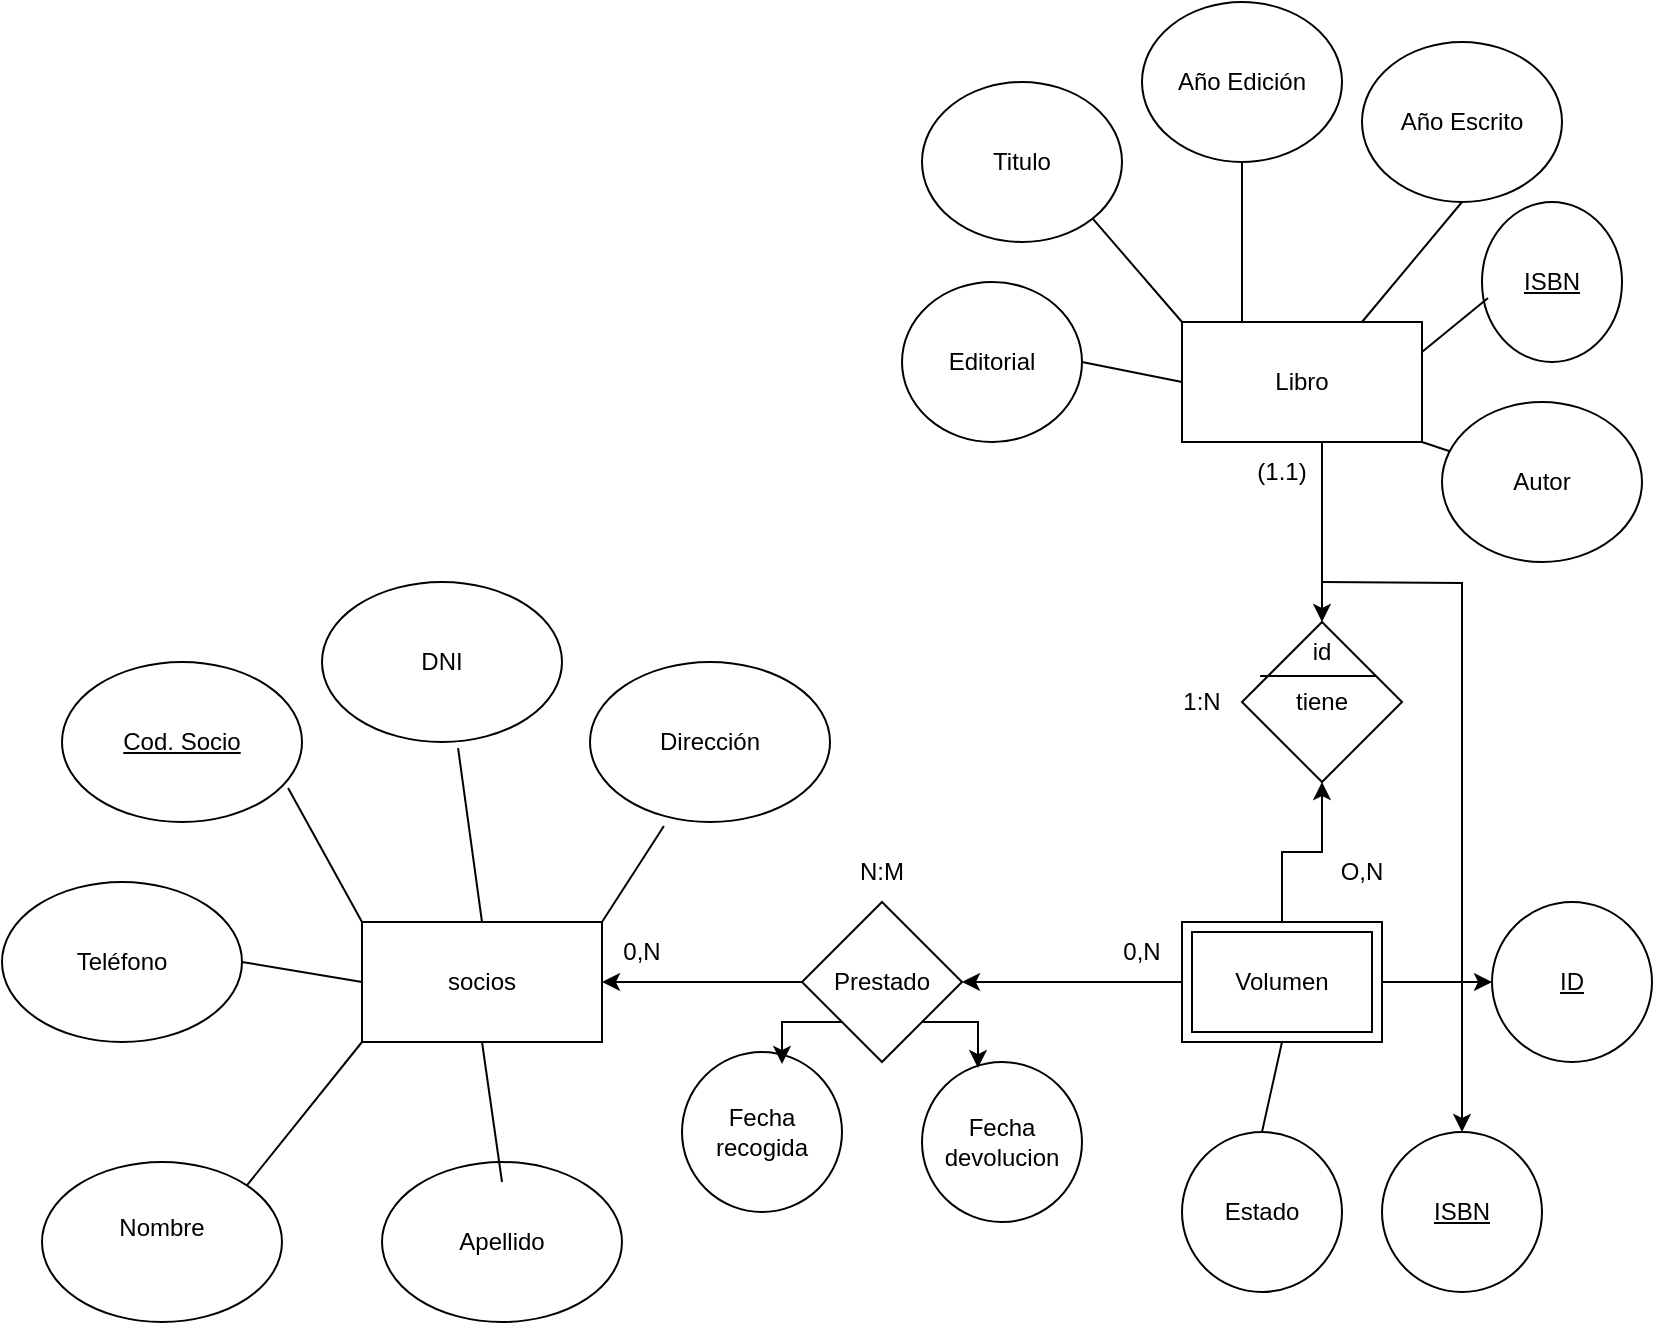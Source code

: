 <mxfile version="28.2.7">
  <diagram name="Página-1" id="O5beDDzp4m1SNn2A3FI_">
    <mxGraphModel dx="1051" dy="615" grid="1" gridSize="10" guides="1" tooltips="1" connect="1" arrows="1" fold="1" page="1" pageScale="1" pageWidth="827" pageHeight="1169" math="0" shadow="0">
      <root>
        <mxCell id="0" />
        <mxCell id="1" parent="0" />
        <mxCell id="U1PU8HSO9dPd2CjFxeWQ-1" value="socios" style="rounded=0;whiteSpace=wrap;html=1;" parent="1" vertex="1">
          <mxGeometry x="180" y="480" width="120" height="60" as="geometry" />
        </mxCell>
        <mxCell id="eFo3TpLwfxAWtfXOJmTm-19" style="edgeStyle=orthogonalEdgeStyle;rounded=0;orthogonalLoop=1;jettySize=auto;html=1;exitX=0.5;exitY=1;exitDx=0;exitDy=0;entryX=0.5;entryY=0;entryDx=0;entryDy=0;" edge="1" parent="1" source="U1PU8HSO9dPd2CjFxeWQ-2" target="U1PU8HSO9dPd2CjFxeWQ-18">
          <mxGeometry relative="1" as="geometry">
            <Array as="points">
              <mxPoint x="660" y="240" />
            </Array>
          </mxGeometry>
        </mxCell>
        <mxCell id="U1PU8HSO9dPd2CjFxeWQ-2" value="Libro" style="rounded=0;whiteSpace=wrap;html=1;" parent="1" vertex="1">
          <mxGeometry x="590" y="180" width="120" height="60" as="geometry" />
        </mxCell>
        <mxCell id="U1PU8HSO9dPd2CjFxeWQ-4" value="&lt;u&gt;Cod. Socio&lt;/u&gt;" style="ellipse;whiteSpace=wrap;html=1;" parent="1" vertex="1">
          <mxGeometry x="30" y="350" width="120" height="80" as="geometry" />
        </mxCell>
        <mxCell id="U1PU8HSO9dPd2CjFxeWQ-5" value="DNI" style="ellipse;whiteSpace=wrap;html=1;" parent="1" vertex="1">
          <mxGeometry x="160" y="310" width="120" height="80" as="geometry" />
        </mxCell>
        <mxCell id="U1PU8HSO9dPd2CjFxeWQ-6" value="Dirección" style="ellipse;whiteSpace=wrap;html=1;" parent="1" vertex="1">
          <mxGeometry x="294" y="350" width="120" height="80" as="geometry" />
        </mxCell>
        <mxCell id="U1PU8HSO9dPd2CjFxeWQ-7" value="Teléfono" style="ellipse;whiteSpace=wrap;html=1;" parent="1" vertex="1">
          <mxGeometry y="460" width="120" height="80" as="geometry" />
        </mxCell>
        <mxCell id="U1PU8HSO9dPd2CjFxeWQ-8" value="&lt;div&gt;Nombre&lt;/div&gt;&lt;div&gt;&lt;br&gt;&lt;/div&gt;" style="ellipse;whiteSpace=wrap;html=1;" parent="1" vertex="1">
          <mxGeometry x="20" y="600" width="120" height="80" as="geometry" />
        </mxCell>
        <mxCell id="U1PU8HSO9dPd2CjFxeWQ-9" value="Titulo" style="ellipse;whiteSpace=wrap;html=1;" parent="1" vertex="1">
          <mxGeometry x="460" y="60" width="100" height="80" as="geometry" />
        </mxCell>
        <mxCell id="U1PU8HSO9dPd2CjFxeWQ-10" value="Editorial" style="ellipse;whiteSpace=wrap;html=1;" parent="1" vertex="1">
          <mxGeometry x="450" y="160" width="90" height="80" as="geometry" />
        </mxCell>
        <mxCell id="U1PU8HSO9dPd2CjFxeWQ-11" value="Año Escrito" style="ellipse;whiteSpace=wrap;html=1;" parent="1" vertex="1">
          <mxGeometry x="680" y="40" width="100" height="80" as="geometry" />
        </mxCell>
        <mxCell id="U1PU8HSO9dPd2CjFxeWQ-12" value="Año Edición" style="ellipse;whiteSpace=wrap;html=1;" parent="1" vertex="1">
          <mxGeometry x="570" y="20" width="100" height="80" as="geometry" />
        </mxCell>
        <mxCell id="U1PU8HSO9dPd2CjFxeWQ-13" value="Autor" style="ellipse;whiteSpace=wrap;html=1;" parent="1" vertex="1">
          <mxGeometry x="720" y="220" width="100" height="80" as="geometry" />
        </mxCell>
        <mxCell id="U1PU8HSO9dPd2CjFxeWQ-14" value="&lt;u&gt;ISBN&lt;/u&gt;" style="ellipse;whiteSpace=wrap;html=1;" parent="1" vertex="1">
          <mxGeometry x="740" y="120" width="70" height="80" as="geometry" />
        </mxCell>
        <mxCell id="U1PU8HSO9dPd2CjFxeWQ-15" value="&lt;u&gt;ID&lt;/u&gt;" style="ellipse;whiteSpace=wrap;html=1;" parent="1" vertex="1">
          <mxGeometry x="745" y="470" width="80" height="80" as="geometry" />
        </mxCell>
        <mxCell id="U1PU8HSO9dPd2CjFxeWQ-16" value="Estado" style="ellipse;whiteSpace=wrap;html=1;" parent="1" vertex="1">
          <mxGeometry x="590" y="585" width="80" height="80" as="geometry" />
        </mxCell>
        <mxCell id="eFo3TpLwfxAWtfXOJmTm-23" style="edgeStyle=orthogonalEdgeStyle;rounded=0;orthogonalLoop=1;jettySize=auto;html=1;exitX=0;exitY=0.5;exitDx=0;exitDy=0;entryX=1;entryY=0.5;entryDx=0;entryDy=0;" edge="1" parent="1" source="U1PU8HSO9dPd2CjFxeWQ-17" target="U1PU8HSO9dPd2CjFxeWQ-1">
          <mxGeometry relative="1" as="geometry" />
        </mxCell>
        <mxCell id="U1PU8HSO9dPd2CjFxeWQ-17" value="Prestado" style="rhombus;whiteSpace=wrap;html=1;" parent="1" vertex="1">
          <mxGeometry x="400" y="470" width="80" height="80" as="geometry" />
        </mxCell>
        <mxCell id="eFo3TpLwfxAWtfXOJmTm-47" style="edgeStyle=orthogonalEdgeStyle;rounded=0;orthogonalLoop=1;jettySize=auto;html=1;entryX=0.5;entryY=0;entryDx=0;entryDy=0;" edge="1" parent="1" target="eFo3TpLwfxAWtfXOJmTm-41">
          <mxGeometry relative="1" as="geometry">
            <mxPoint x="730" y="610" as="targetPoint" />
            <mxPoint x="660" y="310" as="sourcePoint" />
          </mxGeometry>
        </mxCell>
        <mxCell id="U1PU8HSO9dPd2CjFxeWQ-18" value="tiene" style="rhombus;whiteSpace=wrap;html=1;" parent="1" vertex="1">
          <mxGeometry x="620" y="330" width="80" height="80" as="geometry" />
        </mxCell>
        <mxCell id="eFo3TpLwfxAWtfXOJmTm-21" style="edgeStyle=orthogonalEdgeStyle;rounded=0;orthogonalLoop=1;jettySize=auto;html=1;exitX=0.5;exitY=0;exitDx=0;exitDy=0;entryX=0.5;entryY=1;entryDx=0;entryDy=0;" edge="1" parent="1" source="eFo3TpLwfxAWtfXOJmTm-8" target="U1PU8HSO9dPd2CjFxeWQ-18">
          <mxGeometry relative="1" as="geometry">
            <mxPoint x="660" y="410" as="targetPoint" />
          </mxGeometry>
        </mxCell>
        <mxCell id="eFo3TpLwfxAWtfXOJmTm-22" style="edgeStyle=orthogonalEdgeStyle;rounded=0;orthogonalLoop=1;jettySize=auto;html=1;exitX=0;exitY=0.5;exitDx=0;exitDy=0;entryX=1;entryY=0.5;entryDx=0;entryDy=0;" edge="1" parent="1" source="eFo3TpLwfxAWtfXOJmTm-8" target="U1PU8HSO9dPd2CjFxeWQ-17">
          <mxGeometry relative="1" as="geometry" />
        </mxCell>
        <mxCell id="eFo3TpLwfxAWtfXOJmTm-48" style="edgeStyle=orthogonalEdgeStyle;rounded=0;orthogonalLoop=1;jettySize=auto;html=1;exitX=1;exitY=0.5;exitDx=0;exitDy=0;entryX=0;entryY=0.5;entryDx=0;entryDy=0;" edge="1" parent="1" source="eFo3TpLwfxAWtfXOJmTm-8" target="U1PU8HSO9dPd2CjFxeWQ-15">
          <mxGeometry relative="1" as="geometry" />
        </mxCell>
        <mxCell id="eFo3TpLwfxAWtfXOJmTm-8" value="Volumen" style="shape=ext;margin=3;double=1;whiteSpace=wrap;html=1;align=center;" vertex="1" parent="1">
          <mxGeometry x="590" y="480" width="100" height="60" as="geometry" />
        </mxCell>
        <mxCell id="eFo3TpLwfxAWtfXOJmTm-14" value="id" style="text;html=1;whiteSpace=wrap;strokeColor=none;fillColor=none;align=center;verticalAlign=middle;rounded=0;" vertex="1" parent="1">
          <mxGeometry x="630" y="330" width="60" height="30" as="geometry" />
        </mxCell>
        <mxCell id="eFo3TpLwfxAWtfXOJmTm-16" value="" style="endArrow=none;html=1;rounded=0;entryX=0.838;entryY=0.338;entryDx=0;entryDy=0;entryPerimeter=0;exitX=0.113;exitY=0.338;exitDx=0;exitDy=0;exitPerimeter=0;" edge="1" parent="1" source="U1PU8HSO9dPd2CjFxeWQ-18" target="U1PU8HSO9dPd2CjFxeWQ-18">
          <mxGeometry relative="1" as="geometry">
            <mxPoint x="390" y="510" as="sourcePoint" />
            <mxPoint x="490" y="480" as="targetPoint" />
            <Array as="points">
              <mxPoint x="629" y="357" />
            </Array>
          </mxGeometry>
        </mxCell>
        <mxCell id="eFo3TpLwfxAWtfXOJmTm-24" value="" style="endArrow=none;html=1;rounded=0;entryX=1;entryY=0;entryDx=0;entryDy=0;exitX=0.308;exitY=1.025;exitDx=0;exitDy=0;exitPerimeter=0;" edge="1" parent="1" source="U1PU8HSO9dPd2CjFxeWQ-6" target="U1PU8HSO9dPd2CjFxeWQ-1">
          <mxGeometry width="50" height="50" relative="1" as="geometry">
            <mxPoint x="390" y="500" as="sourcePoint" />
            <mxPoint x="440" y="450" as="targetPoint" />
          </mxGeometry>
        </mxCell>
        <mxCell id="eFo3TpLwfxAWtfXOJmTm-25" value="" style="endArrow=none;html=1;rounded=0;entryX=0.5;entryY=0;entryDx=0;entryDy=0;exitX=0.567;exitY=1.038;exitDx=0;exitDy=0;exitPerimeter=0;" edge="1" parent="1" source="U1PU8HSO9dPd2CjFxeWQ-5" target="U1PU8HSO9dPd2CjFxeWQ-1">
          <mxGeometry width="50" height="50" relative="1" as="geometry">
            <mxPoint x="390" y="500" as="sourcePoint" />
            <mxPoint x="440" y="450" as="targetPoint" />
          </mxGeometry>
        </mxCell>
        <mxCell id="eFo3TpLwfxAWtfXOJmTm-26" value="" style="endArrow=none;html=1;rounded=0;entryX=0;entryY=0;entryDx=0;entryDy=0;exitX=0.942;exitY=0.788;exitDx=0;exitDy=0;exitPerimeter=0;" edge="1" parent="1" source="U1PU8HSO9dPd2CjFxeWQ-4" target="U1PU8HSO9dPd2CjFxeWQ-1">
          <mxGeometry width="50" height="50" relative="1" as="geometry">
            <mxPoint x="390" y="500" as="sourcePoint" />
            <mxPoint x="440" y="450" as="targetPoint" />
          </mxGeometry>
        </mxCell>
        <mxCell id="eFo3TpLwfxAWtfXOJmTm-27" value="" style="endArrow=none;html=1;rounded=0;exitX=1;exitY=0.5;exitDx=0;exitDy=0;entryX=0;entryY=0.5;entryDx=0;entryDy=0;" edge="1" parent="1" source="U1PU8HSO9dPd2CjFxeWQ-7" target="U1PU8HSO9dPd2CjFxeWQ-1">
          <mxGeometry width="50" height="50" relative="1" as="geometry">
            <mxPoint x="390" y="500" as="sourcePoint" />
            <mxPoint x="440" y="450" as="targetPoint" />
          </mxGeometry>
        </mxCell>
        <mxCell id="eFo3TpLwfxAWtfXOJmTm-28" value="" style="endArrow=none;html=1;rounded=0;entryX=0;entryY=1;entryDx=0;entryDy=0;exitX=1;exitY=0;exitDx=0;exitDy=0;" edge="1" parent="1" source="U1PU8HSO9dPd2CjFxeWQ-8" target="U1PU8HSO9dPd2CjFxeWQ-1">
          <mxGeometry width="50" height="50" relative="1" as="geometry">
            <mxPoint x="390" y="500" as="sourcePoint" />
            <mxPoint x="440" y="450" as="targetPoint" />
          </mxGeometry>
        </mxCell>
        <mxCell id="eFo3TpLwfxAWtfXOJmTm-29" value="" style="endArrow=none;html=1;rounded=0;entryX=0.043;entryY=0.6;entryDx=0;entryDy=0;entryPerimeter=0;exitX=1;exitY=0.25;exitDx=0;exitDy=0;" edge="1" parent="1" source="U1PU8HSO9dPd2CjFxeWQ-2" target="U1PU8HSO9dPd2CjFxeWQ-14">
          <mxGeometry width="50" height="50" relative="1" as="geometry">
            <mxPoint x="390" y="260" as="sourcePoint" />
            <mxPoint x="440" y="210" as="targetPoint" />
          </mxGeometry>
        </mxCell>
        <mxCell id="eFo3TpLwfxAWtfXOJmTm-30" value="" style="endArrow=none;html=1;rounded=0;entryX=1;entryY=1;entryDx=0;entryDy=0;" edge="1" parent="1" source="U1PU8HSO9dPd2CjFxeWQ-13" target="U1PU8HSO9dPd2CjFxeWQ-2">
          <mxGeometry width="50" height="50" relative="1" as="geometry">
            <mxPoint x="390" y="260" as="sourcePoint" />
            <mxPoint x="440" y="210" as="targetPoint" />
          </mxGeometry>
        </mxCell>
        <mxCell id="eFo3TpLwfxAWtfXOJmTm-31" value="" style="endArrow=none;html=1;rounded=0;entryX=0.75;entryY=0;entryDx=0;entryDy=0;exitX=0.5;exitY=1;exitDx=0;exitDy=0;" edge="1" parent="1" source="U1PU8HSO9dPd2CjFxeWQ-11" target="U1PU8HSO9dPd2CjFxeWQ-2">
          <mxGeometry width="50" height="50" relative="1" as="geometry">
            <mxPoint x="390" y="260" as="sourcePoint" />
            <mxPoint x="440" y="210" as="targetPoint" />
          </mxGeometry>
        </mxCell>
        <mxCell id="eFo3TpLwfxAWtfXOJmTm-32" value="" style="endArrow=none;html=1;rounded=0;entryX=0.25;entryY=0;entryDx=0;entryDy=0;exitX=0.5;exitY=1;exitDx=0;exitDy=0;" edge="1" parent="1" source="U1PU8HSO9dPd2CjFxeWQ-12" target="U1PU8HSO9dPd2CjFxeWQ-2">
          <mxGeometry width="50" height="50" relative="1" as="geometry">
            <mxPoint x="390" y="260" as="sourcePoint" />
            <mxPoint x="440" y="210" as="targetPoint" />
          </mxGeometry>
        </mxCell>
        <mxCell id="eFo3TpLwfxAWtfXOJmTm-33" value="" style="endArrow=none;html=1;rounded=0;entryX=0;entryY=0;entryDx=0;entryDy=0;exitX=1;exitY=1;exitDx=0;exitDy=0;" edge="1" parent="1" source="U1PU8HSO9dPd2CjFxeWQ-9" target="U1PU8HSO9dPd2CjFxeWQ-2">
          <mxGeometry width="50" height="50" relative="1" as="geometry">
            <mxPoint x="390" y="260" as="sourcePoint" />
            <mxPoint x="440" y="210" as="targetPoint" />
          </mxGeometry>
        </mxCell>
        <mxCell id="eFo3TpLwfxAWtfXOJmTm-34" value="" style="endArrow=none;html=1;rounded=0;entryX=0;entryY=0.5;entryDx=0;entryDy=0;exitX=1;exitY=0.5;exitDx=0;exitDy=0;" edge="1" parent="1" source="U1PU8HSO9dPd2CjFxeWQ-10" target="U1PU8HSO9dPd2CjFxeWQ-2">
          <mxGeometry width="50" height="50" relative="1" as="geometry">
            <mxPoint x="390" y="260" as="sourcePoint" />
            <mxPoint x="440" y="210" as="targetPoint" />
          </mxGeometry>
        </mxCell>
        <mxCell id="eFo3TpLwfxAWtfXOJmTm-38" value="N:M" style="text;html=1;whiteSpace=wrap;strokeColor=none;fillColor=none;align=center;verticalAlign=middle;rounded=0;" vertex="1" parent="1">
          <mxGeometry x="410" y="440" width="60" height="30" as="geometry" />
        </mxCell>
        <mxCell id="eFo3TpLwfxAWtfXOJmTm-39" value="0,N" style="text;html=1;whiteSpace=wrap;strokeColor=none;fillColor=none;align=center;verticalAlign=middle;rounded=0;" vertex="1" parent="1">
          <mxGeometry x="290" y="480" width="60" height="30" as="geometry" />
        </mxCell>
        <mxCell id="eFo3TpLwfxAWtfXOJmTm-40" value="0,N" style="text;html=1;whiteSpace=wrap;strokeColor=none;fillColor=none;align=center;verticalAlign=middle;rounded=0;" vertex="1" parent="1">
          <mxGeometry x="540" y="480" width="60" height="30" as="geometry" />
        </mxCell>
        <mxCell id="eFo3TpLwfxAWtfXOJmTm-41" value="&lt;u&gt;ISBN&lt;/u&gt;" style="ellipse;whiteSpace=wrap;html=1;" vertex="1" parent="1">
          <mxGeometry x="690" y="585" width="80" height="80" as="geometry" />
        </mxCell>
        <mxCell id="eFo3TpLwfxAWtfXOJmTm-42" value="" style="endArrow=none;html=1;rounded=0;entryX=0.5;entryY=1;entryDx=0;entryDy=0;exitX=0.5;exitY=0;exitDx=0;exitDy=0;" edge="1" parent="1" source="U1PU8HSO9dPd2CjFxeWQ-16" target="eFo3TpLwfxAWtfXOJmTm-8">
          <mxGeometry width="50" height="50" relative="1" as="geometry">
            <mxPoint x="390" y="560" as="sourcePoint" />
            <mxPoint x="440" y="510" as="targetPoint" />
          </mxGeometry>
        </mxCell>
        <mxCell id="eFo3TpLwfxAWtfXOJmTm-45" value="O,N" style="text;html=1;whiteSpace=wrap;strokeColor=none;fillColor=none;align=center;verticalAlign=middle;rounded=0;" vertex="1" parent="1">
          <mxGeometry x="650" y="440" width="60" height="30" as="geometry" />
        </mxCell>
        <mxCell id="eFo3TpLwfxAWtfXOJmTm-49" value="1:N" style="text;html=1;whiteSpace=wrap;strokeColor=none;fillColor=none;align=center;verticalAlign=middle;rounded=0;" vertex="1" parent="1">
          <mxGeometry x="570" y="355" width="60" height="30" as="geometry" />
        </mxCell>
        <mxCell id="eFo3TpLwfxAWtfXOJmTm-50" value="(1.1)" style="text;html=1;whiteSpace=wrap;strokeColor=none;fillColor=none;align=center;verticalAlign=middle;rounded=0;" vertex="1" parent="1">
          <mxGeometry x="610" y="240" width="60" height="30" as="geometry" />
        </mxCell>
        <mxCell id="eFo3TpLwfxAWtfXOJmTm-51" value="Apellido" style="ellipse;whiteSpace=wrap;html=1;" vertex="1" parent="1">
          <mxGeometry x="190" y="600" width="120" height="80" as="geometry" />
        </mxCell>
        <mxCell id="eFo3TpLwfxAWtfXOJmTm-52" value="" style="endArrow=none;html=1;rounded=0;entryX=0.5;entryY=1;entryDx=0;entryDy=0;exitX=0.5;exitY=0.125;exitDx=0;exitDy=0;exitPerimeter=0;" edge="1" parent="1" source="eFo3TpLwfxAWtfXOJmTm-51" target="U1PU8HSO9dPd2CjFxeWQ-1">
          <mxGeometry width="50" height="50" relative="1" as="geometry">
            <mxPoint x="390" y="470" as="sourcePoint" />
            <mxPoint x="440" y="420" as="targetPoint" />
          </mxGeometry>
        </mxCell>
        <mxCell id="eFo3TpLwfxAWtfXOJmTm-53" value="Fecha devolucion" style="ellipse;whiteSpace=wrap;html=1;" vertex="1" parent="1">
          <mxGeometry x="460" y="550" width="80" height="80" as="geometry" />
        </mxCell>
        <mxCell id="eFo3TpLwfxAWtfXOJmTm-54" value="Fecha recogida" style="ellipse;whiteSpace=wrap;html=1;" vertex="1" parent="1">
          <mxGeometry x="340" y="545" width="80" height="80" as="geometry" />
        </mxCell>
        <mxCell id="eFo3TpLwfxAWtfXOJmTm-56" style="edgeStyle=orthogonalEdgeStyle;rounded=0;orthogonalLoop=1;jettySize=auto;html=1;exitX=1;exitY=1;exitDx=0;exitDy=0;entryX=0.35;entryY=0.038;entryDx=0;entryDy=0;entryPerimeter=0;" edge="1" parent="1" source="U1PU8HSO9dPd2CjFxeWQ-17" target="eFo3TpLwfxAWtfXOJmTm-53">
          <mxGeometry relative="1" as="geometry" />
        </mxCell>
        <mxCell id="eFo3TpLwfxAWtfXOJmTm-57" style="edgeStyle=orthogonalEdgeStyle;rounded=0;orthogonalLoop=1;jettySize=auto;html=1;exitX=0;exitY=1;exitDx=0;exitDy=0;entryX=0.625;entryY=0.075;entryDx=0;entryDy=0;entryPerimeter=0;" edge="1" parent="1" source="U1PU8HSO9dPd2CjFxeWQ-17" target="eFo3TpLwfxAWtfXOJmTm-54">
          <mxGeometry relative="1" as="geometry" />
        </mxCell>
      </root>
    </mxGraphModel>
  </diagram>
</mxfile>
